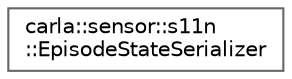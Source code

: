 digraph "类继承关系图"
{
 // INTERACTIVE_SVG=YES
 // LATEX_PDF_SIZE
  bgcolor="transparent";
  edge [fontname=Helvetica,fontsize=10,labelfontname=Helvetica,labelfontsize=10];
  node [fontname=Helvetica,fontsize=10,shape=box,height=0.2,width=0.4];
  rankdir="LR";
  Node0 [id="Node000000",label="carla::sensor::s11n\l::EpisodeStateSerializer",height=0.2,width=0.4,color="grey40", fillcolor="white", style="filled",URL="$da/d5d/classcarla_1_1sensor_1_1s11n_1_1EpisodeStateSerializer.html",tooltip="Serializes the current state of the whole episode."];
}

